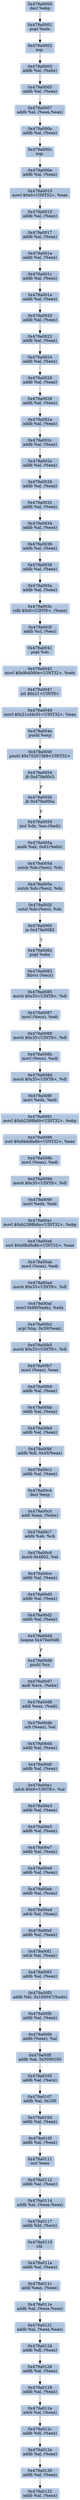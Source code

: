 digraph G {
node[shape=rectangle,style=filled,fillcolor=lightsteelblue,color=lightsteelblue]
bgcolor="transparent"
a0x479a0000decl_ebp[label="0x479a0000\ndecl %ebp"];
a0x479a0001popl_edx[label="0x479a0001\npopl %edx"];
a0x479a0002nop_[label="0x479a0002\nnop "];
a0x479a0003addb_al_ebx_[label="0x479a0003\naddb %al, (%ebx)"];
a0x479a0005addb_al_eax_[label="0x479a0005\naddb %al, (%eax)"];
a0x479a0007addb_al_eaxeax_[label="0x479a0007\naddb %al, (%eax,%eax)"];
a0x479a000aaddb_al_eax_[label="0x479a000a\naddb %al, (%eax)"];
a0x479a000cnop_[label="0x479a000c\nnop "];
a0x479a000eaddb_al_eax_[label="0x479a000e\naddb %al, (%eax)"];
a0x479a0010movl_0x0UINT32_eax[label="0x479a0010\nmovl $0x0<UINT32>, %eax"];
a0x479a0015addb_al_eax_[label="0x479a0015\naddb %al, (%eax)"];
a0x479a0017addb_al_eax_[label="0x479a0017\naddb %al, (%eax)"];
a0x479a001aaddb_al_eax_[label="0x479a001a\naddb %al, (%eax)"];
a0x479a001caddb_al_eax_[label="0x479a001c\naddb %al, (%eax)"];
a0x479a001eaddb_al_eax_[label="0x479a001e\naddb %al, (%eax)"];
a0x479a0020addb_al_eax_[label="0x479a0020\naddb %al, (%eax)"];
a0x479a0022addb_al_eax_[label="0x479a0022\naddb %al, (%eax)"];
a0x479a0024addb_al_eax_[label="0x479a0024\naddb %al, (%eax)"];
a0x479a0026addb_al_eax_[label="0x479a0026\naddb %al, (%eax)"];
a0x479a0028addb_al_eax_[label="0x479a0028\naddb %al, (%eax)"];
a0x479a002aaddb_al_eax_[label="0x479a002a\naddb %al, (%eax)"];
a0x479a002caddb_al_eax_[label="0x479a002c\naddb %al, (%eax)"];
a0x479a002eaddb_al_eax_[label="0x479a002e\naddb %al, (%eax)"];
a0x479a0030addb_al_eax_[label="0x479a0030\naddb %al, (%eax)"];
a0x479a0032addb_al_eax_[label="0x479a0032\naddb %al, (%eax)"];
a0x479a0034addb_al_eax_[label="0x479a0034\naddb %al, (%eax)"];
a0x479a0036addb_al_eax_[label="0x479a0036\naddb %al, (%eax)"];
a0x479a0038addb_al_eax_[label="0x479a0038\naddb %al, (%eax)"];
a0x479a003aaddb_al_eax_[label="0x479a003a\naddb %al, (%eax)"];
a0x479a003crolb_0x0UINT8_eax_[label="0x479a003c\nrolb $0x0<UINT8>, (%eax)"];
a0x479a003faddb_cl_esi_[label="0x479a003f\naddb %cl, (%esi)"];
a0x479a0041popl_ds[label="0x479a0041\npopl %ds"];
a0x479a0042movl_0x9b4000eUINT32_edx[label="0x479a0042\nmovl $0x9b4000e<UINT32>, %edx"];
a0x479a0047int_0x21UINT8[label="0x479a0047\nint $0x21<UINT8>"];
a0x479a0049movl_0x21cd4c01UINT32_eax[label="0x479a0049\nmovl $0x21cd4c01<UINT32>, %eax"];
a0x479a004epushl_esp[label="0x479a004e\npushl %esp"];
a0x479a004fpushl_0x70207369UINT32[label="0x479a004f\npushl $0x70207369<UINT32>"];
a0x479a0054jb_0x479a00c5[label="0x479a0054\njb 0x479a00c5"];
a0x479a0056jb_0x479a00ba[label="0x479a0056\njb 0x479a00ba"];
a0x479a0059insl_dx_es_edi_[label="0x479a0059\ninsl %dx, %es:(%edi)"];
a0x479a005aandb_ah_0x61ebx_[label="0x479a005a\nandb %ah, 0x61(%ebx)"];
a0x479a005doutsb_ds_esi__dx[label="0x479a005d\noutsb %ds:(%esi), %dx"];
a0x479a005eoutsb_ds_esi__dx[label="0x479a005e\noutsb %ds:(%esi), %dx"];
a0x479a005foutsl_ds_esi__dx[label="0x479a005f\noutsl %ds:(%esi), %dx"];
a0x479a0060je_0x479a0082[label="0x479a0060\nje 0x479a0082"];
a0x479a0082popl_ebx[label="0x479a0082\npopl %ebx"];
a0x479a0083fdivrs_ecx_[label="0x479a0083\nfdivrs (%ecx)"];
a0x479a0085movb_0x35UINT8_dl[label="0x479a0085\nmovb $0x35<UINT8>, %dl"];
a0x479a0087movl_ecx__edi[label="0x479a0087\nmovl (%ecx), %edi"];
a0x479a0089movb_0x35UINT8_dl[label="0x479a0089\nmovb $0x35<UINT8>, %dl"];
a0x479a008bmovl_ecx__edi[label="0x479a008b\nmovl (%ecx), %edi"];
a0x479a008dmovb_0x35UINT8_dl[label="0x479a008d\nmovb $0x35<UINT8>, %dl"];
a0x479a008fmovl_edx_edi[label="0x479a008f\nmovl %edx, %edi"];
a0x479a0091movl_0xb2388b69UINT32_ebp[label="0x479a0091\nmovl $0xb2388b69<UINT32>, %ebp"];
a0x479a0096xorl_0x6bbdfa8bUINT32_eax[label="0x479a0096\nxorl $0x6bbdfa8b<UINT32>, %eax"];
a0x479a009bmovl_eax__edi[label="0x479a009b\nmovl (%eax), %edi"];
a0x479a009dmovb_0x35UINT8_dl[label="0x479a009d\nmovb $0x35<UINT8>, %dl"];
a0x479a009fmovl_edx_edi[label="0x479a009f\nmovl %edx, %edi"];
a0x479a00a1movl_0xb2388b6aUINT32_ebp[label="0x479a00a1\nmovl $0xb2388b6a<UINT32>, %ebp"];
a0x479a00a6xorl_0x6fbdfa8bUINT32_eax[label="0x479a00a6\nxorl $0x6fbdfa8b<UINT32>, %eax"];
a0x479a00abmovl_eax__edi[label="0x479a00ab\nmovl (%eax), %edi"];
a0x479a00admovb_0x35UINT8_dl[label="0x479a00ad\nmovb $0x35<UINT8>, %dl"];
a0x479a00afmovl_0x69edx__edx[label="0x479a00af\nmovl 0x69(%edx), %edx"];
a0x479a00b2arpl_bp_0x39eax_[label="0x479a00b2\narpl %bp, 0x39(%eax)"];
a0x479a00b5movb_0x35UINT8_dl[label="0x479a00b5\nmovb $0x35<UINT8>, %dl"];
a0x479a00b7movl_eax__eax[label="0x479a00b7\nmovl (%eax), %eax"];
a0x479a00b9addb_al_eax_[label="0x479a00b9\naddb %al, (%eax)"];
a0x479a00bbaddb_al_eax_[label="0x479a00bb\naddb %al, (%eax)"];
a0x479a00bdaddb_al_eax_[label="0x479a00bd\naddb %al, (%eax)"];
a0x479a00bfaddb_dl_0x45eax_[label="0x479a00bf\naddb %dl, 0x45(%eax)"];
a0x479a00c2addb_al_eax_[label="0x479a00c2\naddb %al, (%eax)"];
a0x479a00c4decl_esp[label="0x479a00c4\ndecl %esp"];
a0x479a00c5addl_eax_ebx_[label="0x479a00c5\naddl %eax, (%ebx)"];
a0x479a00c7addb_ah_ch[label="0x479a00c7\naddb %ah, %ch"];
a0x479a00c9movb_0x4802_al[label="0x479a00c9\nmovb 0x4802, %al"];
a0x479a00ceaddb_al_eax_[label="0x479a00ce\naddb %al, (%eax)"];
a0x479a00d0addb_al_eax_[label="0x479a00d0\naddb %al, (%eax)"];
a0x479a00d2addb_al_eax_[label="0x479a00d2\naddb %al, (%eax)"];
a0x479a00d4loopne_0x479a00d6[label="0x479a00d4\nloopne 0x479a00d6"];
a0x479a00d6pushl_cs[label="0x479a00d6\npushl %cs"];
a0x479a00d7andl_ecx_ebx_[label="0x479a00d7\nandl %ecx, (%ebx)"];
a0x479a00d9addl_eax_edi_[label="0x479a00d9\naddl %eax, (%edi)"];
a0x479a00dborb_eax__al[label="0x479a00db\norb (%eax), %al"];
a0x479a00ddaddb_al_eax_[label="0x479a00dd\naddb %al, (%eax)"];
a0x479a00dfaddb_al_eax_[label="0x479a00df\naddb %al, (%eax)"];
a0x479a00e1adcb_0x0UINT8_al[label="0x479a00e1\nadcb $0x0<UINT8>, %al"];
a0x479a00e3addb_al_eax_[label="0x479a00e3\naddb %al, (%eax)"];
a0x479a00e5addb_al_eax_[label="0x479a00e5\naddb %al, (%eax)"];
a0x479a00e7addb_al_eax_[label="0x479a00e7\naddb %al, (%eax)"];
a0x479a00e9addb_al_eax_[label="0x479a00e9\naddb %al, (%eax)"];
a0x479a00ebaddb_al_eax_[label="0x479a00eb\naddb %al, (%eax)"];
a0x479a00edadcb_al_eax_[label="0x479a00ed\nadcb %al, (%eax)"];
a0x479a00efaddb_al_eax_[label="0x479a00ef\naddb %al, (%eax)"];
a0x479a00f1adcb_al_eax_[label="0x479a00f1\nadcb %al, (%eax)"];
a0x479a00f3addb_al_eax_[label="0x479a00f3\naddb %al, (%eax)"];
a0x479a00f5addb_bl_0x100047edx_[label="0x479a00f5\naddb %bl, 0x100047(%edx)"];
a0x479a00fbaddb_al_eax_[label="0x479a00fb\naddb %al, (%eax)"];
a0x479a00fdaddb_eax__al[label="0x479a00fd\naddb (%eax), %al"];
a0x479a00ffaddb_al_0x5000100[label="0x479a00ff\naddb %al, 0x5000100"];
a0x479a0105addb_al_ecx_[label="0x479a0105\naddb %al, (%ecx)"];
a0x479a0107addb_al_0x100[label="0x479a0107\naddb %al, 0x100"];
a0x479a010daddb_al_eax_[label="0x479a010d\naddb %al, (%eax)"];
a0x479a010faddb_al_eax_[label="0x479a010f\naddb %al, (%eax)"];
a0x479a0111incl_eax[label="0x479a0111\nincl %eax"];
a0x479a0112addb_al_eax_[label="0x479a0112\naddb %al, (%eax)"];
a0x479a0114addb_al_eaxeax_[label="0x479a0114\naddb %al, (%eax,%eax)"];
a0x479a0117addb_bl_ecx_[label="0x479a0117\naddb %bl, (%ecx)"];
a0x479a0119cld_[label="0x479a0119\ncld "];
a0x479a011aaddb_al_eax_[label="0x479a011a\naddb %al, (%eax)"];
a0x479a011caddl_eax_eax_[label="0x479a011c\naddl %eax, (%eax)"];
a0x479a011eaddb_al_eaxeax_[label="0x479a011e\naddb %al, (%eax,%eax)"];
a0x479a0121addb_al_eaxeax_[label="0x479a0121\naddb %al, (%eax,%eax)"];
a0x479a0124addb_dl_eax_[label="0x479a0124\naddb %dl, (%eax)"];
a0x479a0126addb_al_eax_[label="0x479a0126\naddb %al, (%eax)"];
a0x479a0128addb_al_eax_[label="0x479a0128\naddb %al, (%eax)"];
a0x479a012aadcb_al_eax_[label="0x479a012a\nadcb %al, (%eax)"];
a0x479a012caddb_dl_eax_[label="0x479a012c\naddb %dl, (%eax)"];
a0x479a012eaddb_al_eax_[label="0x479a012e\naddb %al, (%eax)"];
a0x479a0130addb_al_eax_[label="0x479a0130\naddb %al, (%eax)"];
a0x479a0132addb_al_eax_[label="0x479a0132\naddb %al, (%eax)"];
a0x479a0000decl_ebp -> a0x479a0001popl_edx [color="#000000"];
a0x479a0001popl_edx -> a0x479a0002nop_ [color="#000000"];
a0x479a0002nop_ -> a0x479a0003addb_al_ebx_ [color="#000000"];
a0x479a0003addb_al_ebx_ -> a0x479a0005addb_al_eax_ [color="#000000"];
a0x479a0005addb_al_eax_ -> a0x479a0007addb_al_eaxeax_ [color="#000000"];
a0x479a0007addb_al_eaxeax_ -> a0x479a000aaddb_al_eax_ [color="#000000"];
a0x479a000aaddb_al_eax_ -> a0x479a000cnop_ [color="#000000"];
a0x479a000cnop_ -> a0x479a000eaddb_al_eax_ [color="#000000"];
a0x479a000eaddb_al_eax_ -> a0x479a0010movl_0x0UINT32_eax [color="#000000"];
a0x479a0010movl_0x0UINT32_eax -> a0x479a0015addb_al_eax_ [color="#000000"];
a0x479a0015addb_al_eax_ -> a0x479a0017addb_al_eax_ [color="#000000"];
a0x479a0017addb_al_eax_ -> a0x479a001aaddb_al_eax_ [color="#000000"];
a0x479a001aaddb_al_eax_ -> a0x479a001caddb_al_eax_ [color="#000000"];
a0x479a001caddb_al_eax_ -> a0x479a001eaddb_al_eax_ [color="#000000"];
a0x479a001eaddb_al_eax_ -> a0x479a0020addb_al_eax_ [color="#000000"];
a0x479a0020addb_al_eax_ -> a0x479a0022addb_al_eax_ [color="#000000"];
a0x479a0022addb_al_eax_ -> a0x479a0024addb_al_eax_ [color="#000000"];
a0x479a0024addb_al_eax_ -> a0x479a0026addb_al_eax_ [color="#000000"];
a0x479a0026addb_al_eax_ -> a0x479a0028addb_al_eax_ [color="#000000"];
a0x479a0028addb_al_eax_ -> a0x479a002aaddb_al_eax_ [color="#000000"];
a0x479a002aaddb_al_eax_ -> a0x479a002caddb_al_eax_ [color="#000000"];
a0x479a002caddb_al_eax_ -> a0x479a002eaddb_al_eax_ [color="#000000"];
a0x479a002eaddb_al_eax_ -> a0x479a0030addb_al_eax_ [color="#000000"];
a0x479a0030addb_al_eax_ -> a0x479a0032addb_al_eax_ [color="#000000"];
a0x479a0032addb_al_eax_ -> a0x479a0034addb_al_eax_ [color="#000000"];
a0x479a0034addb_al_eax_ -> a0x479a0036addb_al_eax_ [color="#000000"];
a0x479a0036addb_al_eax_ -> a0x479a0038addb_al_eax_ [color="#000000"];
a0x479a0038addb_al_eax_ -> a0x479a003aaddb_al_eax_ [color="#000000"];
a0x479a003aaddb_al_eax_ -> a0x479a003crolb_0x0UINT8_eax_ [color="#000000"];
a0x479a003crolb_0x0UINT8_eax_ -> a0x479a003faddb_cl_esi_ [color="#000000"];
a0x479a003faddb_cl_esi_ -> a0x479a0041popl_ds [color="#000000"];
a0x479a0041popl_ds -> a0x479a0042movl_0x9b4000eUINT32_edx [color="#000000"];
a0x479a0042movl_0x9b4000eUINT32_edx -> a0x479a0047int_0x21UINT8 [color="#000000"];
a0x479a0047int_0x21UINT8 -> a0x479a0049movl_0x21cd4c01UINT32_eax [color="#000000"];
a0x479a0049movl_0x21cd4c01UINT32_eax -> a0x479a004epushl_esp [color="#000000"];
a0x479a004epushl_esp -> a0x479a004fpushl_0x70207369UINT32 [color="#000000"];
a0x479a004fpushl_0x70207369UINT32 -> a0x479a0054jb_0x479a00c5 [color="#000000"];
a0x479a0054jb_0x479a00c5 -> a0x479a0056jb_0x479a00ba [color="#000000",label="F"];
a0x479a0056jb_0x479a00ba -> a0x479a0059insl_dx_es_edi_ [color="#000000",label="F"];
a0x479a0059insl_dx_es_edi_ -> a0x479a005aandb_ah_0x61ebx_ [color="#000000"];
a0x479a005aandb_ah_0x61ebx_ -> a0x479a005doutsb_ds_esi__dx [color="#000000"];
a0x479a005doutsb_ds_esi__dx -> a0x479a005eoutsb_ds_esi__dx [color="#000000"];
a0x479a005eoutsb_ds_esi__dx -> a0x479a005foutsl_ds_esi__dx [color="#000000"];
a0x479a005foutsl_ds_esi__dx -> a0x479a0060je_0x479a0082 [color="#000000"];
a0x479a0060je_0x479a0082 -> a0x479a0082popl_ebx [color="#000000",label="T"];
a0x479a0082popl_ebx -> a0x479a0083fdivrs_ecx_ [color="#000000"];
a0x479a0083fdivrs_ecx_ -> a0x479a0085movb_0x35UINT8_dl [color="#000000"];
a0x479a0085movb_0x35UINT8_dl -> a0x479a0087movl_ecx__edi [color="#000000"];
a0x479a0087movl_ecx__edi -> a0x479a0089movb_0x35UINT8_dl [color="#000000"];
a0x479a0089movb_0x35UINT8_dl -> a0x479a008bmovl_ecx__edi [color="#000000"];
a0x479a008bmovl_ecx__edi -> a0x479a008dmovb_0x35UINT8_dl [color="#000000"];
a0x479a008dmovb_0x35UINT8_dl -> a0x479a008fmovl_edx_edi [color="#000000"];
a0x479a008fmovl_edx_edi -> a0x479a0091movl_0xb2388b69UINT32_ebp [color="#000000"];
a0x479a0091movl_0xb2388b69UINT32_ebp -> a0x479a0096xorl_0x6bbdfa8bUINT32_eax [color="#000000"];
a0x479a0096xorl_0x6bbdfa8bUINT32_eax -> a0x479a009bmovl_eax__edi [color="#000000"];
a0x479a009bmovl_eax__edi -> a0x479a009dmovb_0x35UINT8_dl [color="#000000"];
a0x479a009dmovb_0x35UINT8_dl -> a0x479a009fmovl_edx_edi [color="#000000"];
a0x479a009fmovl_edx_edi -> a0x479a00a1movl_0xb2388b6aUINT32_ebp [color="#000000"];
a0x479a00a1movl_0xb2388b6aUINT32_ebp -> a0x479a00a6xorl_0x6fbdfa8bUINT32_eax [color="#000000"];
a0x479a00a6xorl_0x6fbdfa8bUINT32_eax -> a0x479a00abmovl_eax__edi [color="#000000"];
a0x479a00abmovl_eax__edi -> a0x479a00admovb_0x35UINT8_dl [color="#000000"];
a0x479a00admovb_0x35UINT8_dl -> a0x479a00afmovl_0x69edx__edx [color="#000000"];
a0x479a00afmovl_0x69edx__edx -> a0x479a00b2arpl_bp_0x39eax_ [color="#000000"];
a0x479a00b2arpl_bp_0x39eax_ -> a0x479a00b5movb_0x35UINT8_dl [color="#000000"];
a0x479a00b5movb_0x35UINT8_dl -> a0x479a00b7movl_eax__eax [color="#000000"];
a0x479a00b7movl_eax__eax -> a0x479a00b9addb_al_eax_ [color="#000000"];
a0x479a00b9addb_al_eax_ -> a0x479a00bbaddb_al_eax_ [color="#000000"];
a0x479a00bbaddb_al_eax_ -> a0x479a00bdaddb_al_eax_ [color="#000000"];
a0x479a00bdaddb_al_eax_ -> a0x479a00bfaddb_dl_0x45eax_ [color="#000000"];
a0x479a00bfaddb_dl_0x45eax_ -> a0x479a00c2addb_al_eax_ [color="#000000"];
a0x479a00c2addb_al_eax_ -> a0x479a00c4decl_esp [color="#000000"];
a0x479a00c4decl_esp -> a0x479a00c5addl_eax_ebx_ [color="#000000"];
a0x479a00c5addl_eax_ebx_ -> a0x479a00c7addb_ah_ch [color="#000000"];
a0x479a00c7addb_ah_ch -> a0x479a00c9movb_0x4802_al [color="#000000"];
a0x479a00c9movb_0x4802_al -> a0x479a00ceaddb_al_eax_ [color="#000000"];
a0x479a00ceaddb_al_eax_ -> a0x479a00d0addb_al_eax_ [color="#000000"];
a0x479a00d0addb_al_eax_ -> a0x479a00d2addb_al_eax_ [color="#000000"];
a0x479a00d2addb_al_eax_ -> a0x479a00d4loopne_0x479a00d6 [color="#000000"];
a0x479a00d4loopne_0x479a00d6 -> a0x479a00d6pushl_cs [color="#000000",label="F"];
a0x479a00d6pushl_cs -> a0x479a00d7andl_ecx_ebx_ [color="#000000"];
a0x479a00d7andl_ecx_ebx_ -> a0x479a00d9addl_eax_edi_ [color="#000000"];
a0x479a00d9addl_eax_edi_ -> a0x479a00dborb_eax__al [color="#000000"];
a0x479a00dborb_eax__al -> a0x479a00ddaddb_al_eax_ [color="#000000"];
a0x479a00ddaddb_al_eax_ -> a0x479a00dfaddb_al_eax_ [color="#000000"];
a0x479a00dfaddb_al_eax_ -> a0x479a00e1adcb_0x0UINT8_al [color="#000000"];
a0x479a00e1adcb_0x0UINT8_al -> a0x479a00e3addb_al_eax_ [color="#000000"];
a0x479a00e3addb_al_eax_ -> a0x479a00e5addb_al_eax_ [color="#000000"];
a0x479a00e5addb_al_eax_ -> a0x479a00e7addb_al_eax_ [color="#000000"];
a0x479a00e7addb_al_eax_ -> a0x479a00e9addb_al_eax_ [color="#000000"];
a0x479a00e9addb_al_eax_ -> a0x479a00ebaddb_al_eax_ [color="#000000"];
a0x479a00ebaddb_al_eax_ -> a0x479a00edadcb_al_eax_ [color="#000000"];
a0x479a00edadcb_al_eax_ -> a0x479a00efaddb_al_eax_ [color="#000000"];
a0x479a00efaddb_al_eax_ -> a0x479a00f1adcb_al_eax_ [color="#000000"];
a0x479a00f1adcb_al_eax_ -> a0x479a00f3addb_al_eax_ [color="#000000"];
a0x479a00f3addb_al_eax_ -> a0x479a00f5addb_bl_0x100047edx_ [color="#000000"];
a0x479a00f5addb_bl_0x100047edx_ -> a0x479a00fbaddb_al_eax_ [color="#000000"];
a0x479a00fbaddb_al_eax_ -> a0x479a00fdaddb_eax__al [color="#000000"];
a0x479a00fdaddb_eax__al -> a0x479a00ffaddb_al_0x5000100 [color="#000000"];
a0x479a00ffaddb_al_0x5000100 -> a0x479a0105addb_al_ecx_ [color="#000000"];
a0x479a0105addb_al_ecx_ -> a0x479a0107addb_al_0x100 [color="#000000"];
a0x479a0107addb_al_0x100 -> a0x479a010daddb_al_eax_ [color="#000000"];
a0x479a010daddb_al_eax_ -> a0x479a010faddb_al_eax_ [color="#000000"];
a0x479a010faddb_al_eax_ -> a0x479a0111incl_eax [color="#000000"];
a0x479a0111incl_eax -> a0x479a0112addb_al_eax_ [color="#000000"];
a0x479a0112addb_al_eax_ -> a0x479a0114addb_al_eaxeax_ [color="#000000"];
a0x479a0114addb_al_eaxeax_ -> a0x479a0117addb_bl_ecx_ [color="#000000"];
a0x479a0117addb_bl_ecx_ -> a0x479a0119cld_ [color="#000000"];
a0x479a0119cld_ -> a0x479a011aaddb_al_eax_ [color="#000000"];
a0x479a011aaddb_al_eax_ -> a0x479a011caddl_eax_eax_ [color="#000000"];
a0x479a011caddl_eax_eax_ -> a0x479a011eaddb_al_eaxeax_ [color="#000000"];
a0x479a011eaddb_al_eaxeax_ -> a0x479a0121addb_al_eaxeax_ [color="#000000"];
a0x479a0121addb_al_eaxeax_ -> a0x479a0124addb_dl_eax_ [color="#000000"];
a0x479a0124addb_dl_eax_ -> a0x479a0126addb_al_eax_ [color="#000000"];
a0x479a0126addb_al_eax_ -> a0x479a0128addb_al_eax_ [color="#000000"];
a0x479a0128addb_al_eax_ -> a0x479a012aadcb_al_eax_ [color="#000000"];
a0x479a012aadcb_al_eax_ -> a0x479a012caddb_dl_eax_ [color="#000000"];
a0x479a012caddb_dl_eax_ -> a0x479a012eaddb_al_eax_ [color="#000000"];
a0x479a012eaddb_al_eax_ -> a0x479a0130addb_al_eax_ [color="#000000"];
a0x479a0130addb_al_eax_ -> a0x479a0132addb_al_eax_ [color="#000000"];
}
